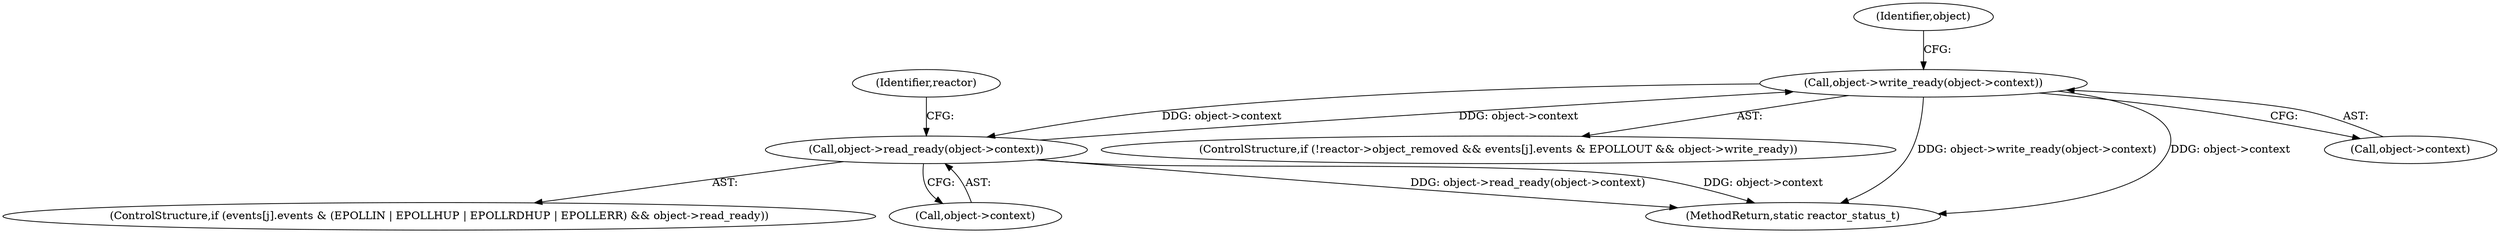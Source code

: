 digraph "0_Android_472271b153c5dc53c28beac55480a8d8434b2d5c_59@API" {
"1000307" [label="(Call,object->write_ready(object->context))"];
"1000286" [label="(Call,object->read_ready(object->context))"];
"1000307" [label="(Call,object->write_ready(object->context))"];
"1000294" [label="(Identifier,reactor)"];
"1000268" [label="(ControlStructure,if (events[j].events & (EPOLLIN | EPOLLHUP | EPOLLRDHUP | EPOLLERR) && object->read_ready))"];
"1000307" [label="(Call,object->write_ready(object->context))"];
"1000287" [label="(Call,object->context)"];
"1000286" [label="(Call,object->read_ready(object->context))"];
"1000314" [label="(Identifier,object)"];
"1000290" [label="(ControlStructure,if (!reactor->object_removed && events[j].events & EPOLLOUT && object->write_ready))"];
"1000335" [label="(MethodReturn,static reactor_status_t)"];
"1000308" [label="(Call,object->context)"];
"1000307" -> "1000290"  [label="AST: "];
"1000307" -> "1000308"  [label="CFG: "];
"1000308" -> "1000307"  [label="AST: "];
"1000314" -> "1000307"  [label="CFG: "];
"1000307" -> "1000335"  [label="DDG: object->write_ready(object->context)"];
"1000307" -> "1000335"  [label="DDG: object->context"];
"1000307" -> "1000286"  [label="DDG: object->context"];
"1000286" -> "1000307"  [label="DDG: object->context"];
"1000286" -> "1000268"  [label="AST: "];
"1000286" -> "1000287"  [label="CFG: "];
"1000287" -> "1000286"  [label="AST: "];
"1000294" -> "1000286"  [label="CFG: "];
"1000286" -> "1000335"  [label="DDG: object->read_ready(object->context)"];
"1000286" -> "1000335"  [label="DDG: object->context"];
}
